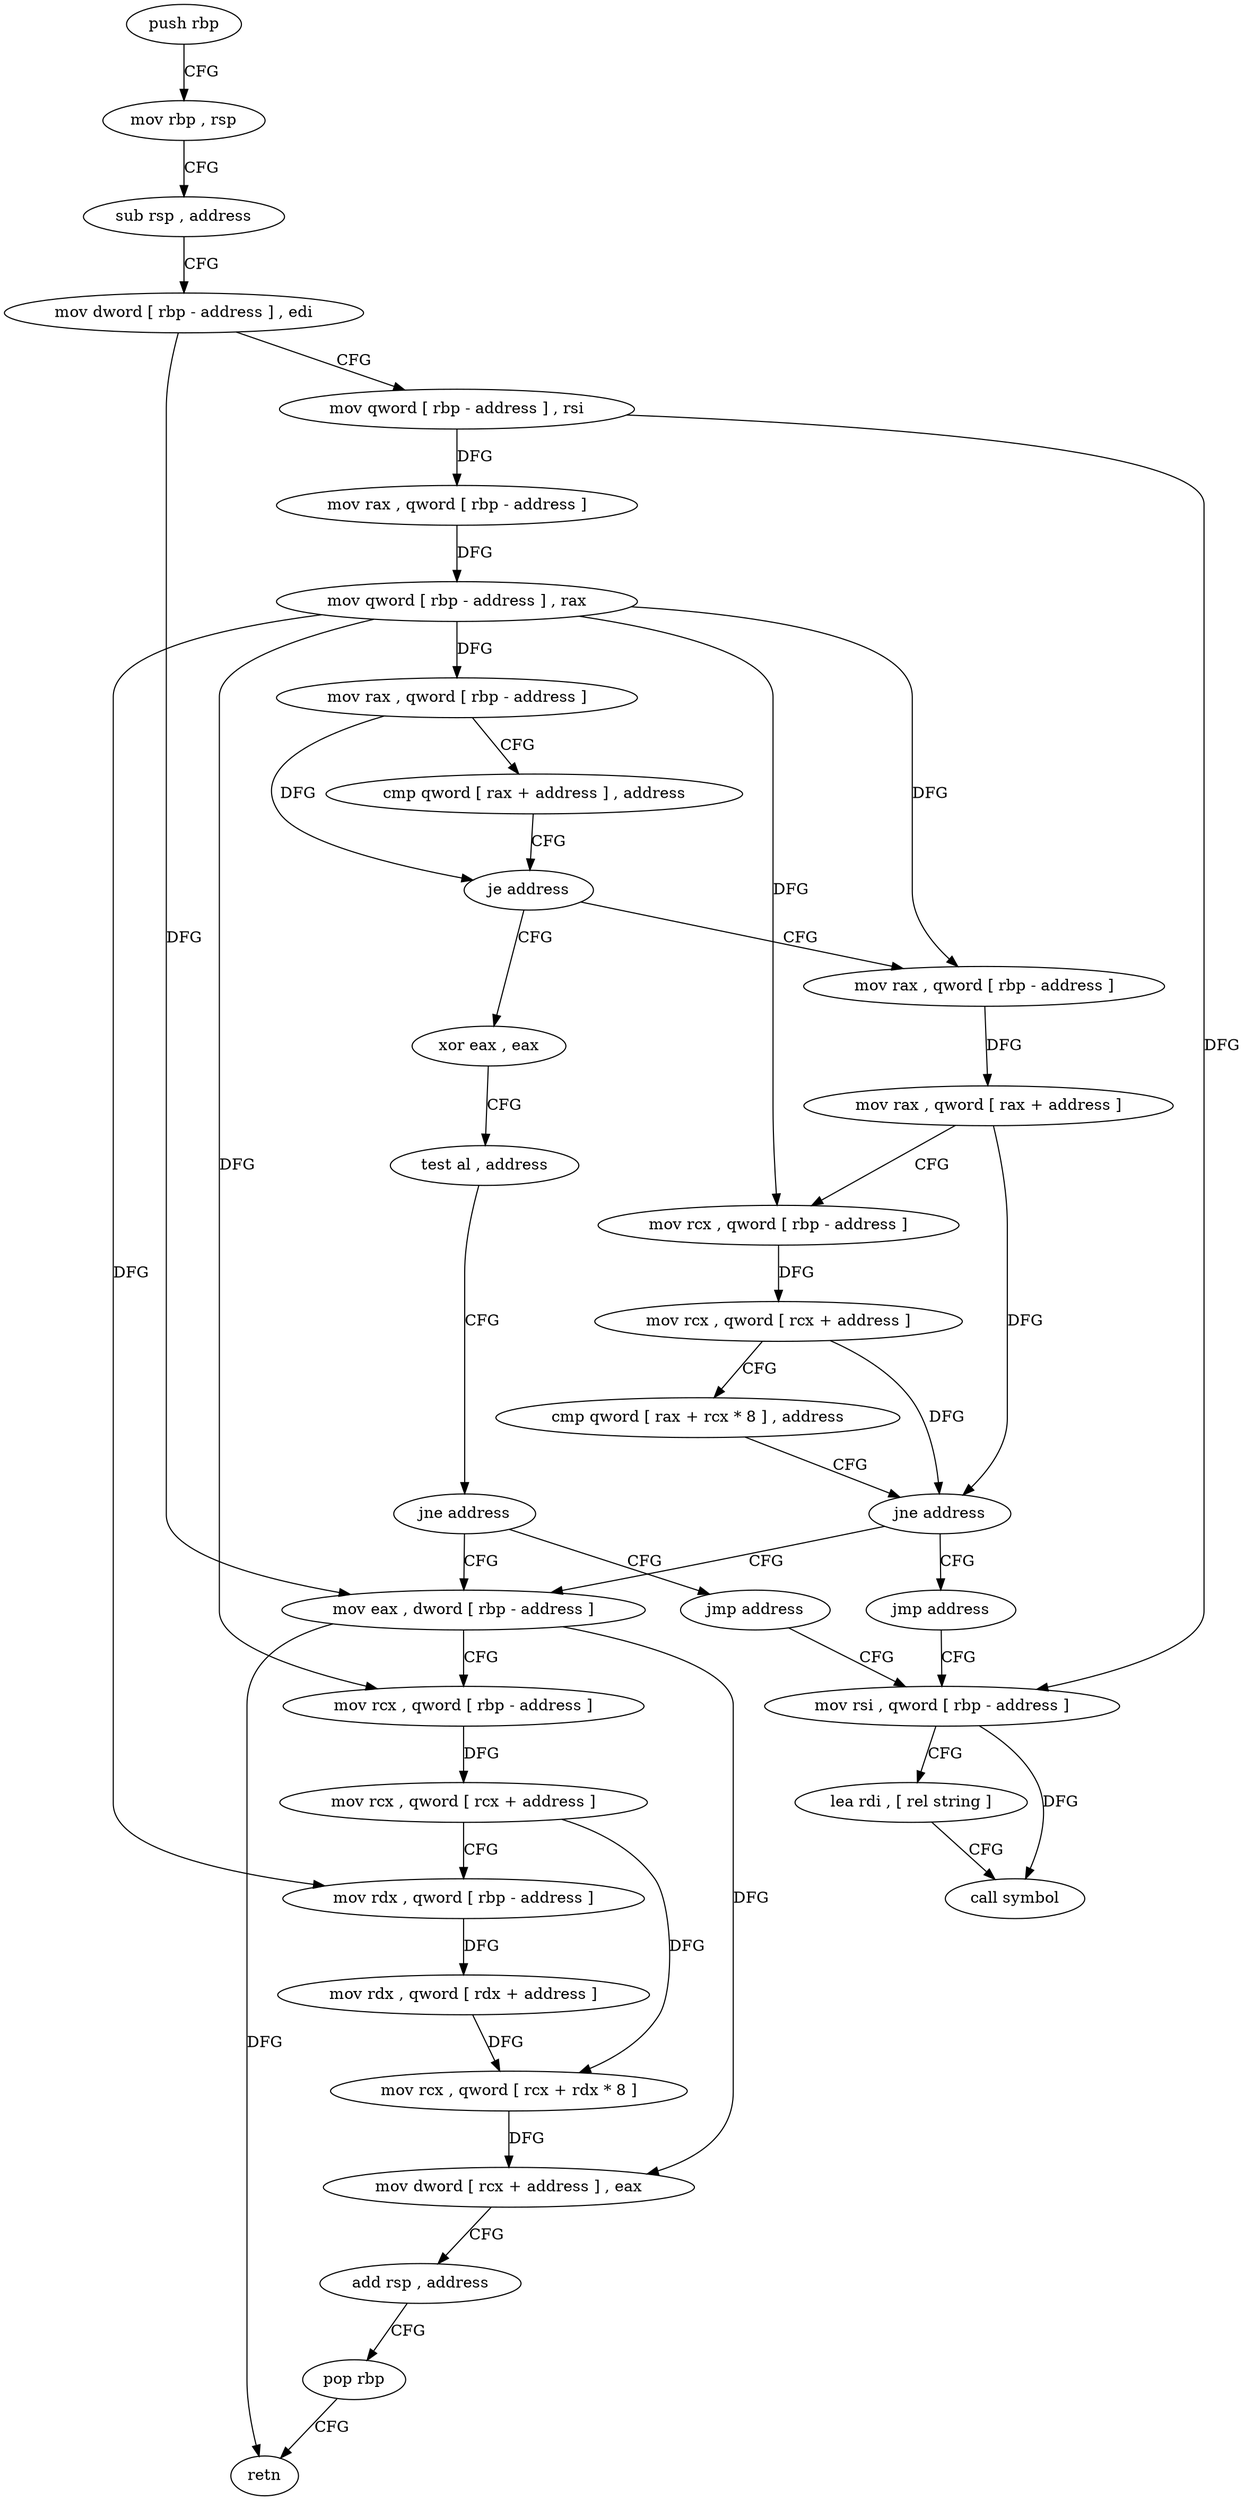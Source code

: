 digraph "func" {
"154144" [label = "push rbp" ]
"154145" [label = "mov rbp , rsp" ]
"154148" [label = "sub rsp , address" ]
"154152" [label = "mov dword [ rbp - address ] , edi" ]
"154155" [label = "mov qword [ rbp - address ] , rsi" ]
"154159" [label = "mov rax , qword [ rbp - address ]" ]
"154163" [label = "mov qword [ rbp - address ] , rax" ]
"154167" [label = "mov rax , qword [ rbp - address ]" ]
"154171" [label = "cmp qword [ rax + address ] , address" ]
"154176" [label = "je address" ]
"154214" [label = "xor eax , eax" ]
"154182" [label = "mov rax , qword [ rbp - address ]" ]
"154216" [label = "test al , address" ]
"154218" [label = "jne address" ]
"154245" [label = "mov eax , dword [ rbp - address ]" ]
"154224" [label = "jmp address" ]
"154186" [label = "mov rax , qword [ rax + address ]" ]
"154190" [label = "mov rcx , qword [ rbp - address ]" ]
"154194" [label = "mov rcx , qword [ rcx + address ]" ]
"154198" [label = "cmp qword [ rax + rcx * 8 ] , address" ]
"154203" [label = "jne address" ]
"154209" [label = "jmp address" ]
"154248" [label = "mov rcx , qword [ rbp - address ]" ]
"154252" [label = "mov rcx , qword [ rcx + address ]" ]
"154256" [label = "mov rdx , qword [ rbp - address ]" ]
"154260" [label = "mov rdx , qword [ rdx + address ]" ]
"154264" [label = "mov rcx , qword [ rcx + rdx * 8 ]" ]
"154268" [label = "mov dword [ rcx + address ] , eax" ]
"154271" [label = "add rsp , address" ]
"154275" [label = "pop rbp" ]
"154276" [label = "retn" ]
"154229" [label = "mov rsi , qword [ rbp - address ]" ]
"154233" [label = "lea rdi , [ rel string ]" ]
"154240" [label = "call symbol" ]
"154144" -> "154145" [ label = "CFG" ]
"154145" -> "154148" [ label = "CFG" ]
"154148" -> "154152" [ label = "CFG" ]
"154152" -> "154155" [ label = "CFG" ]
"154152" -> "154245" [ label = "DFG" ]
"154155" -> "154159" [ label = "DFG" ]
"154155" -> "154229" [ label = "DFG" ]
"154159" -> "154163" [ label = "DFG" ]
"154163" -> "154167" [ label = "DFG" ]
"154163" -> "154182" [ label = "DFG" ]
"154163" -> "154190" [ label = "DFG" ]
"154163" -> "154248" [ label = "DFG" ]
"154163" -> "154256" [ label = "DFG" ]
"154167" -> "154171" [ label = "CFG" ]
"154167" -> "154176" [ label = "DFG" ]
"154171" -> "154176" [ label = "CFG" ]
"154176" -> "154214" [ label = "CFG" ]
"154176" -> "154182" [ label = "CFG" ]
"154214" -> "154216" [ label = "CFG" ]
"154182" -> "154186" [ label = "DFG" ]
"154216" -> "154218" [ label = "CFG" ]
"154218" -> "154245" [ label = "CFG" ]
"154218" -> "154224" [ label = "CFG" ]
"154245" -> "154248" [ label = "CFG" ]
"154245" -> "154268" [ label = "DFG" ]
"154245" -> "154276" [ label = "DFG" ]
"154224" -> "154229" [ label = "CFG" ]
"154186" -> "154190" [ label = "CFG" ]
"154186" -> "154203" [ label = "DFG" ]
"154190" -> "154194" [ label = "DFG" ]
"154194" -> "154198" [ label = "CFG" ]
"154194" -> "154203" [ label = "DFG" ]
"154198" -> "154203" [ label = "CFG" ]
"154203" -> "154245" [ label = "CFG" ]
"154203" -> "154209" [ label = "CFG" ]
"154209" -> "154229" [ label = "CFG" ]
"154248" -> "154252" [ label = "DFG" ]
"154252" -> "154256" [ label = "CFG" ]
"154252" -> "154264" [ label = "DFG" ]
"154256" -> "154260" [ label = "DFG" ]
"154260" -> "154264" [ label = "DFG" ]
"154264" -> "154268" [ label = "DFG" ]
"154268" -> "154271" [ label = "CFG" ]
"154271" -> "154275" [ label = "CFG" ]
"154275" -> "154276" [ label = "CFG" ]
"154229" -> "154233" [ label = "CFG" ]
"154229" -> "154240" [ label = "DFG" ]
"154233" -> "154240" [ label = "CFG" ]
}
